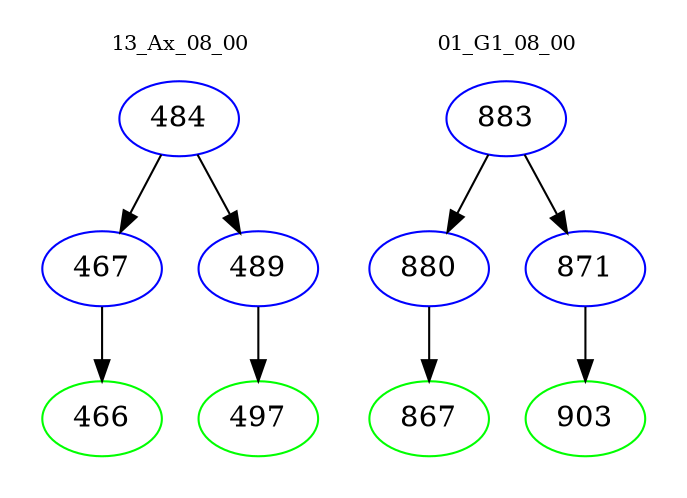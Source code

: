 digraph{
subgraph cluster_0 {
color = white
label = "13_Ax_08_00";
fontsize=10;
T0_484 [label="484", color="blue"]
T0_484 -> T0_467 [color="black"]
T0_467 [label="467", color="blue"]
T0_467 -> T0_466 [color="black"]
T0_466 [label="466", color="green"]
T0_484 -> T0_489 [color="black"]
T0_489 [label="489", color="blue"]
T0_489 -> T0_497 [color="black"]
T0_497 [label="497", color="green"]
}
subgraph cluster_1 {
color = white
label = "01_G1_08_00";
fontsize=10;
T1_883 [label="883", color="blue"]
T1_883 -> T1_880 [color="black"]
T1_880 [label="880", color="blue"]
T1_880 -> T1_867 [color="black"]
T1_867 [label="867", color="green"]
T1_883 -> T1_871 [color="black"]
T1_871 [label="871", color="blue"]
T1_871 -> T1_903 [color="black"]
T1_903 [label="903", color="green"]
}
}
